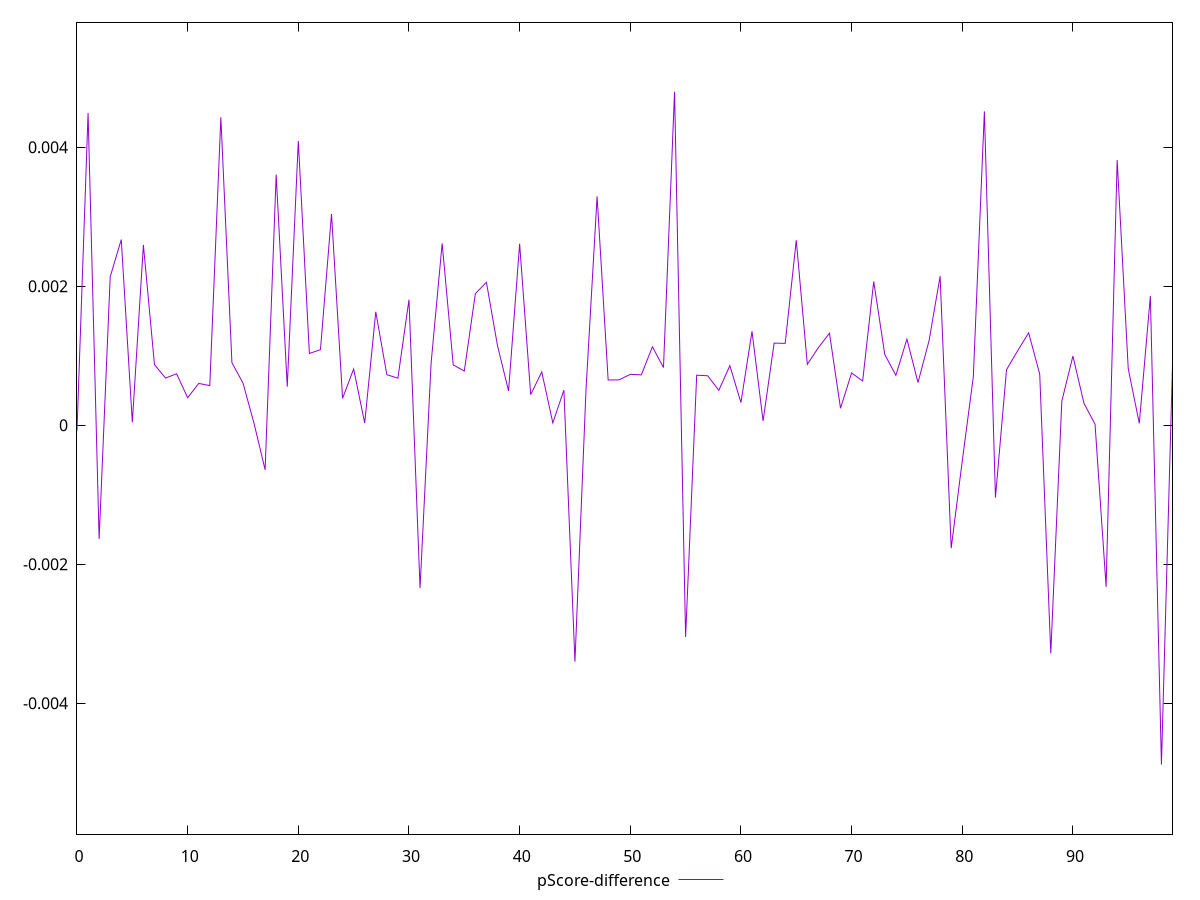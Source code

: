 reset

$pScoreDifference <<EOF
0 -0.00007682591017976748
1 0.004491968878104102
2 -0.0016360829809536348
3 0.002135526559377099
4 0.0026719095365306256
5 0.00004186985502496743
6 0.002594631480505094
7 0.0008723787787452419
8 0.0006787793498401751
9 0.0007401712530982207
10 0.00039535944669960577
11 0.0006013575467452847
12 0.0005702639971383316
13 0.004431644905555365
14 0.0008996401323844716
15 0.0006070609281013661
16 0.00002523242645047219
17 -0.000641754479133283
18 0.0036070100334681388
19 0.000554884148209922
20 0.004090084508642677
21 0.0010325883161059757
22 0.0010872638722669303
23 0.00303941935769092
24 0.0003862595307707051
25 0.000809492754428931
26 0.00003161864342687837
27 0.001631859209245634
28 0.0007265621732487904
29 0.0006777741765627288
30 0.00180645325666684
31 -0.002343880910774967
32 0.0008936855860383619
33 0.0026171121559039334
34 0.0008682868950548595
35 0.0007793719650104891
36 0.0018944065689234235
37 0.00205648591780222
38 0.0011453422368877808
39 0.0004932142817912766
40 0.002611296065434532
41 0.00044015475599851195
42 0.0007668161187821543
43 0.000033664039849612415
44 0.0005048817372649839
45 -0.0034027702908004855
46 0.0005141514641198164
47 0.0032929956730080034
48 0.0006508139308440408
49 0.0006529657593702387
50 0.000732414839947293
51 0.0007243335776720428
52 0.0011287962984488642
53 0.0008302451788194665
54 0.00479901589930698
55 -0.0030478858981138803
56 0.0007202642038383611
57 0.0007114576318600907
58 0.0005018985752093807
59 0.0008570222824719198
60 0.00032514216392276474
61 0.0013512623407357927
62 0.000060931828050447834
63 0.0011815756132750876
64 0.0011781867864306683
65 0.0026623844877736724
66 0.0008765198381171513
67 0.0011164623283121955
68 0.0013238401528045673
69 0.00024393019732743548
70 0.0007521238675339825
71 0.000636644833809652
72 0.0020689216976192415
73 0.0010172506592111552
74 0.0007181219797849914
75 0.001238966815214182
76 0.0006137649174181581
77 0.0012161192671241716
78 0.0021446464786006314
79 -0.0017704816979264761
80 -0.0005152521951963807
81 0.0006982967606005142
82 0.004517178678809242
83 -0.0010413273536120562
84 0.0007986040565932662
85 0.0010689776044263688
86 0.0013299578938450463
87 0.0007364927289787992
88 -0.003283293883492069
89 0.00034747348226887853
90 0.000996113308840696
91 0.00031433380039125325
92 0.000014861732466064925
93 -0.0023259073922211517
94 0.0038175159098857714
95 0.0008126706005657791
96 0.000026525641380392706
97 0.0018590057291526518
98 -0.004885305780717433
99 0.0008657079818367164
EOF

set key outside below
set xrange [0:99]
set yrange [-0.005885305780717433:0.00579901589930698]
set trange [-0.005885305780717433:0.00579901589930698]
set terminal svg size 640, 500 enhanced background rgb 'white'
set output "reports/report_00028_2021-02-24T12-49-42.674Z/largest-contentful-paint/samples/astro/pScore-difference/values.svg"

plot $pScoreDifference title "pScore-difference" with line

reset
